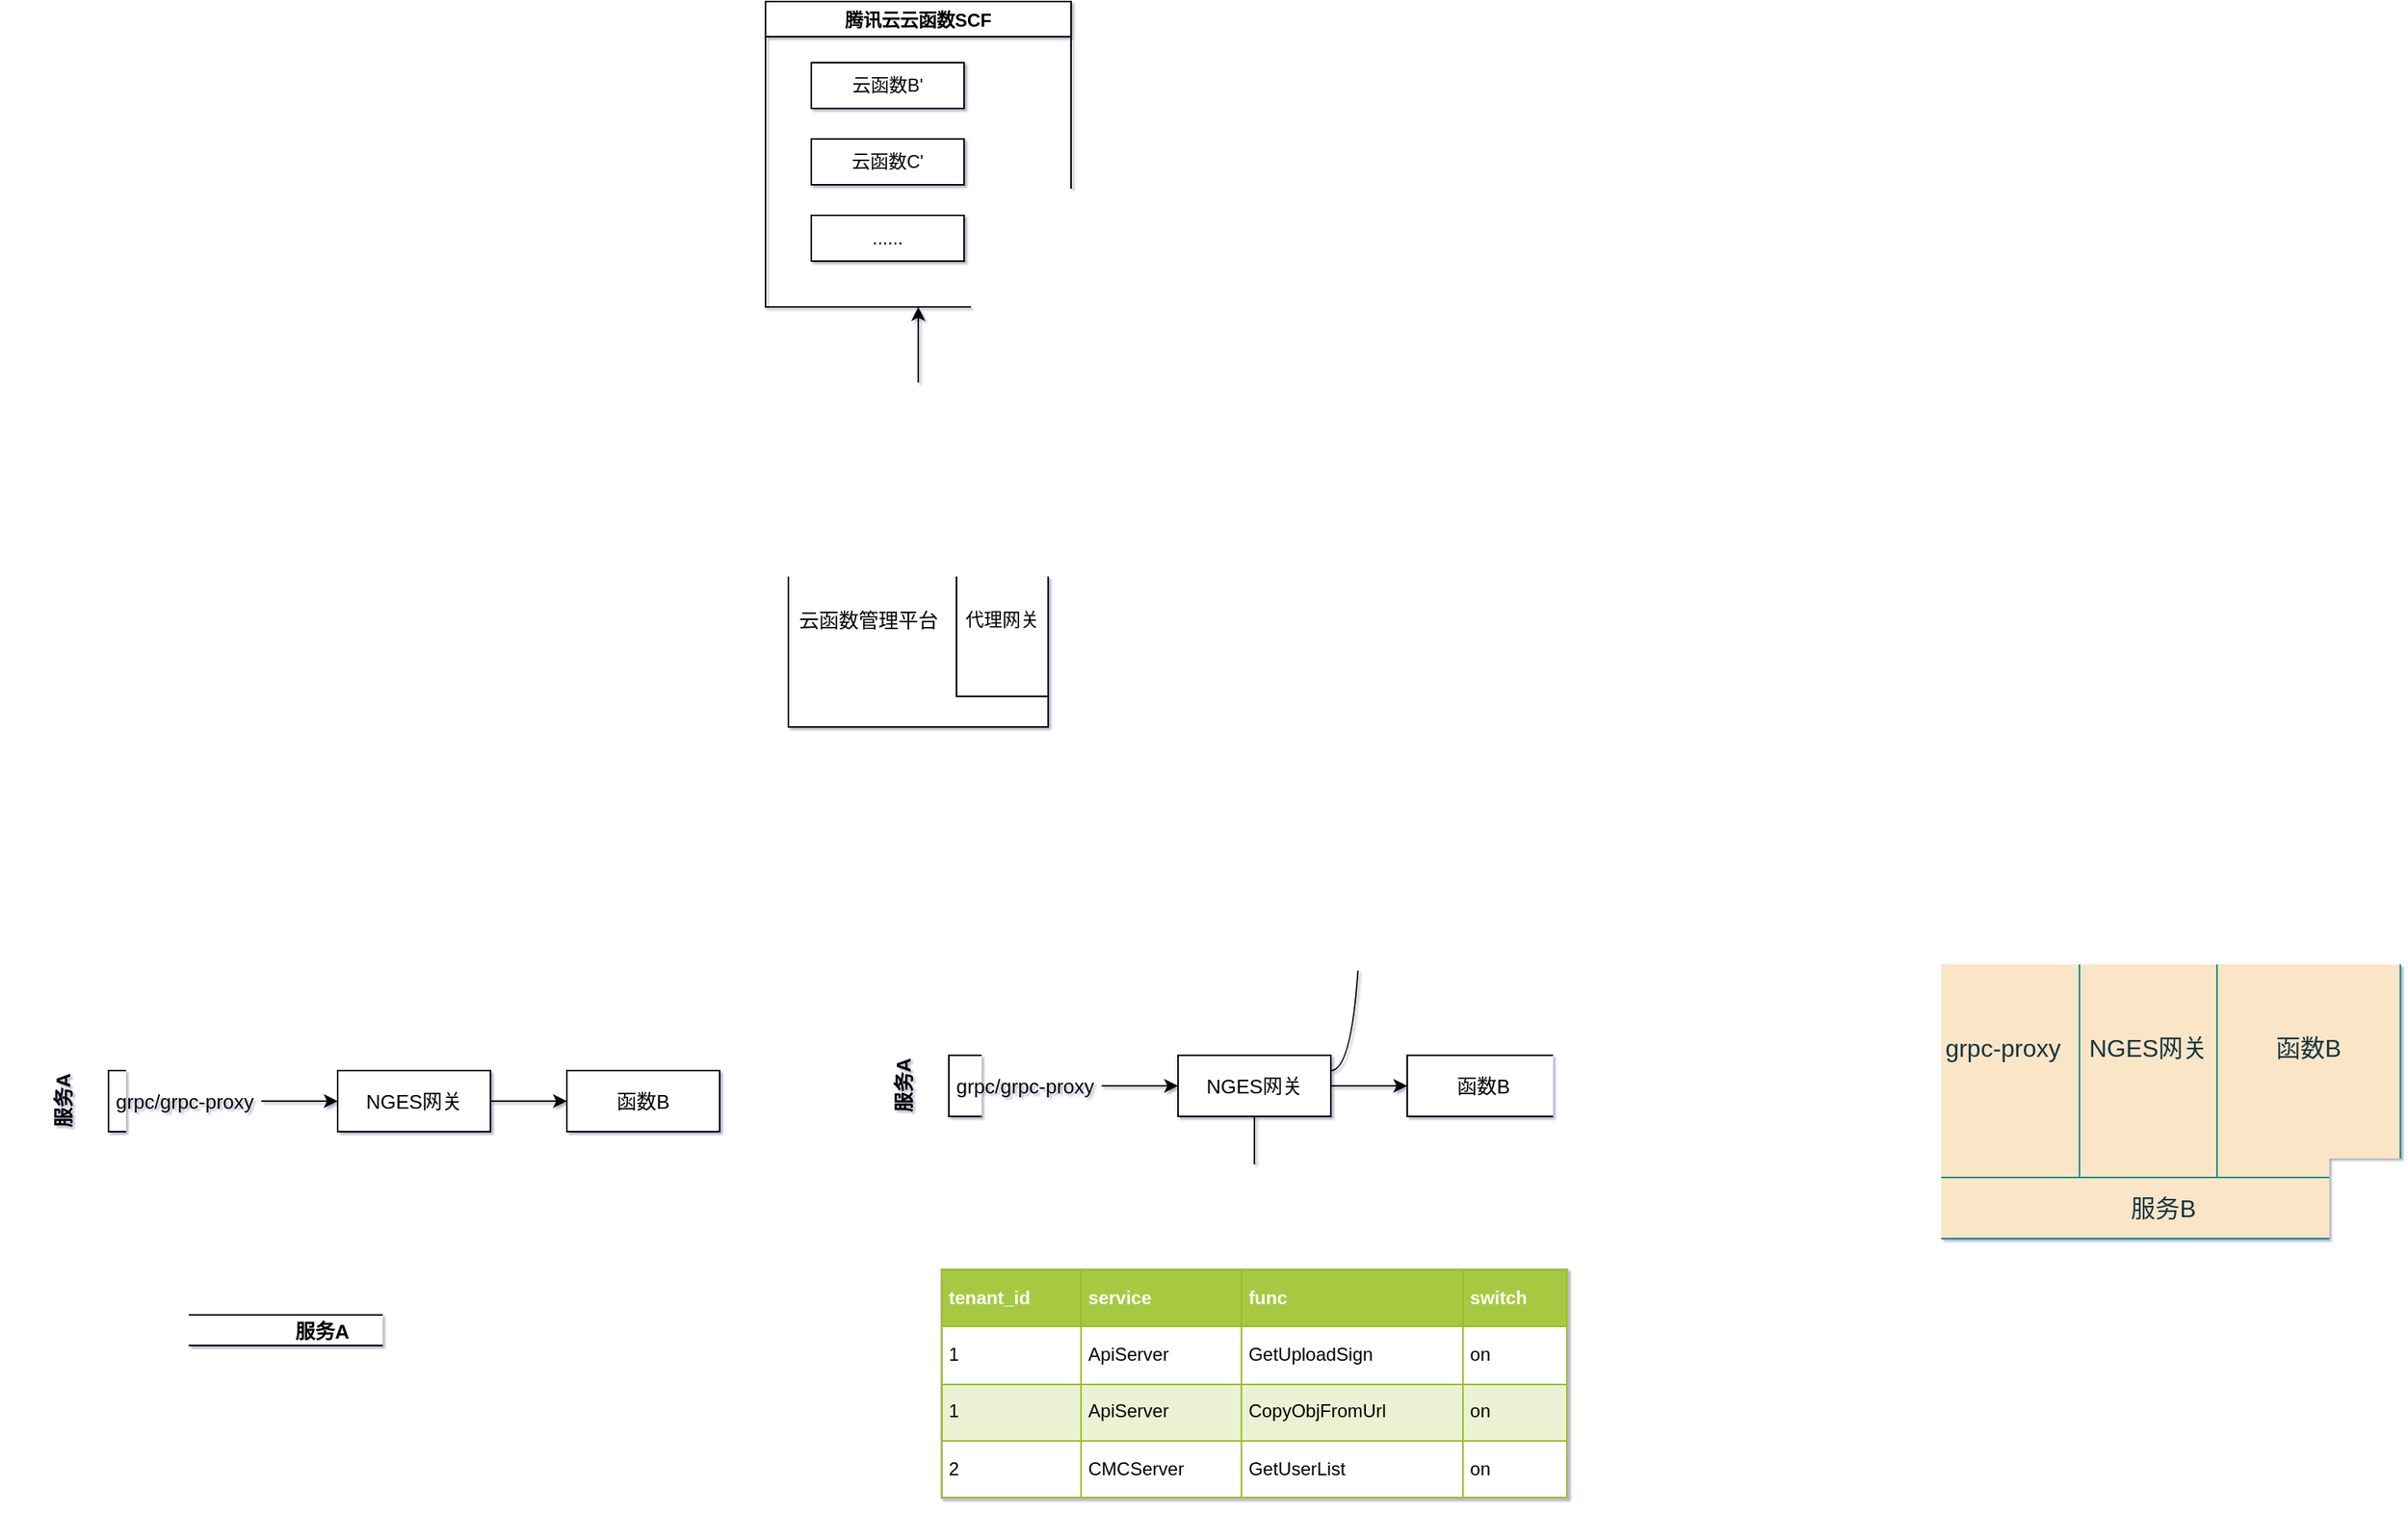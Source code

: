 <mxfile version="16.6.5" type="github" pages="2"><diagram id="JWkSaCIBXw_BbC1OM_UT" name="Page-1"><mxGraphModel dx="2241" dy="1960" grid="1" gridSize="10" guides="1" tooltips="1" connect="1" arrows="1" fold="1" page="1" pageScale="1" pageWidth="827" pageHeight="1169" background="none" math="0" shadow="1"><root><mxCell id="0"/><mxCell id="1" parent="0"/><mxCell id="WOfTd7x49Y4z2ZX9uUuh-47" value="NGES网关" style="rounded=0;whiteSpace=wrap;html=1;fontSize=16;fillColor=#FAE5C7;strokeColor=#0F8B8D;fontColor=#143642;" parent="1" vertex="1"><mxGeometry x="640" y="210" width="90" height="170" as="geometry"/></mxCell><mxCell id="WOfTd7x49Y4z2ZX9uUuh-49" value="函数B" style="rounded=0;whiteSpace=wrap;html=1;fontSize=16;fillColor=#FAE5C7;strokeColor=#0F8B8D;fontColor=#143642;" parent="1" vertex="1"><mxGeometry x="730" y="210" width="120" height="170" as="geometry"/></mxCell><mxCell id="WOfTd7x49Y4z2ZX9uUuh-50" value="&lt;font style=&quot;font-size: 16px;&quot;&gt;grpc-proxy&lt;/font&gt;" style="rounded=0;whiteSpace=wrap;html=1;fontSize=16;fillColor=#FAE5C7;strokeColor=#0F8B8D;fontColor=#143642;" parent="1" vertex="1"><mxGeometry x="540" y="210" width="100" height="170" as="geometry"/></mxCell><mxCell id="WOfTd7x49Y4z2ZX9uUuh-51" value="服务B" style="rounded=0;whiteSpace=wrap;html=1;fontSize=16;fillColor=#FAE5C7;strokeColor=#0F8B8D;fontColor=#143642;" parent="1" vertex="1"><mxGeometry x="540" y="380" width="310" height="40" as="geometry"/></mxCell><mxCell id="iRXNjvUi3MBMvU93vo_h-6" value="&lt;table border=&quot;1&quot; width=&quot;100%&quot; cellpadding=&quot;4&quot; style=&quot;width: 100% ; height: 100% ; border-collapse: collapse&quot;&gt;&lt;tbody&gt;&lt;tr style=&quot;background-color: #a7c942 ; color: #ffffff ; border: 1px solid #98bf21&quot;&gt;&lt;th align=&quot;left&quot;&gt;tenant_id&lt;/th&gt;&lt;th align=&quot;left&quot;&gt;service&lt;/th&gt;&lt;th align=&quot;left&quot;&gt;func&lt;/th&gt;&lt;td&gt;&lt;b&gt;switch&lt;/b&gt;&lt;/td&gt;&lt;/tr&gt;&lt;tr style=&quot;border: 1px solid #98bf21&quot;&gt;&lt;td&gt;1&lt;/td&gt;&lt;td&gt;ApiServer&lt;/td&gt;&lt;td&gt;GetUploadSign&lt;/td&gt;&lt;td&gt;on&lt;/td&gt;&lt;/tr&gt;&lt;tr style=&quot;background-color: #eaf2d3 ; border: 1px solid #98bf21&quot;&gt;&lt;td&gt;1&lt;/td&gt;&lt;td&gt;ApiServer&lt;/td&gt;&lt;td&gt;CopyObjFromUrl&lt;/td&gt;&lt;td&gt;on&lt;/td&gt;&lt;/tr&gt;&lt;tr style=&quot;border: 1px solid #98bf21&quot;&gt;&lt;td&gt;2&lt;/td&gt;&lt;td&gt;CMCServer&lt;/td&gt;&lt;td&gt;GetUserList&lt;/td&gt;&lt;td&gt;on&lt;/td&gt;&lt;/tr&gt;&lt;/tbody&gt;&lt;/table&gt;" style="text;html=1;strokeColor=#c0c0c0;fillColor=#ffffff;overflow=fill;rounded=0;" vertex="1" parent="1"><mxGeometry x="-105" y="440" width="410" height="150" as="geometry"/></mxCell><mxCell id="iunujhc7FzSde4rXXycM-4" value="腾讯云云函数SCF" style="swimlane;" vertex="1" parent="1"><mxGeometry x="-220" y="-390" width="200" height="200" as="geometry"/></mxCell><mxCell id="vGIEBXotECZqO61KSYqn-2" value="云函数B'" style="rounded=0;whiteSpace=wrap;html=1;" vertex="1" parent="iunujhc7FzSde4rXXycM-4"><mxGeometry x="30" y="40" width="100" height="30" as="geometry"/></mxCell><mxCell id="vGIEBXotECZqO61KSYqn-3" value="云函数C'" style="rounded=0;whiteSpace=wrap;html=1;" vertex="1" parent="iunujhc7FzSde4rXXycM-4"><mxGeometry x="30" y="90" width="100" height="30" as="geometry"/></mxCell><mxCell id="CI-CaPL5e1CaVvBG0xLu-1" value="......" style="rounded=0;whiteSpace=wrap;html=1;" vertex="1" parent="iunujhc7FzSde4rXXycM-4"><mxGeometry x="30" y="140" width="100" height="30" as="geometry"/></mxCell><mxCell id="4nFf4gU29LzjKQd6YoK--7" style="edgeStyle=orthogonalEdgeStyle;rounded=0;orthogonalLoop=1;jettySize=auto;html=1;exitX=0.5;exitY=0;exitDx=0;exitDy=0;entryX=0.5;entryY=1;entryDx=0;entryDy=0;fontSize=17;" edge="1" parent="1" source="CI-CaPL5e1CaVvBG0xLu-6" target="iunujhc7FzSde4rXXycM-4"><mxGeometry relative="1" as="geometry"/></mxCell><mxCell id="CI-CaPL5e1CaVvBG0xLu-6" value="" style="rounded=0;whiteSpace=wrap;html=1;" vertex="1" parent="1"><mxGeometry x="-205" y="-55" width="170" height="140" as="geometry"/></mxCell><mxCell id="CI-CaPL5e1CaVvBG0xLu-7" value="代理网关" style="rounded=0;whiteSpace=wrap;html=1;" vertex="1" parent="1"><mxGeometry x="-95" y="-35" width="60" height="100" as="geometry"/></mxCell><mxCell id="4nFf4gU29LzjKQd6YoK--5" value="&lt;font style=&quot;font-size: 13px&quot;&gt;云函数管理平台&lt;/font&gt;" style="text;html=1;strokeColor=none;fillColor=none;align=center;verticalAlign=middle;whiteSpace=wrap;rounded=0;" vertex="1" parent="1"><mxGeometry x="-210" y="-10" width="115" height="50" as="geometry"/></mxCell><mxCell id="4nFf4gU29LzjKQd6YoK--9" style="edgeStyle=orthogonalEdgeStyle;rounded=0;orthogonalLoop=1;jettySize=auto;html=1;exitX=0.5;exitY=1;exitDx=0;exitDy=0;fontSize=15;" edge="1" parent="1" source="CI-CaPL5e1CaVvBG0xLu-7" target="CI-CaPL5e1CaVvBG0xLu-7"><mxGeometry relative="1" as="geometry"/></mxCell><mxCell id="4nFf4gU29LzjKQd6YoK--19" value="服务A" style="swimlane;html=1;startSize=20;horizontal=0;childLayout=flowLayout;flowOrientation=west;resizable=0;interRankCellSpacing=50;containerType=tree;fontSize=13;" vertex="1" parent="1"><mxGeometry x="-140" y="280" width="460" height="80" as="geometry"/></mxCell><mxCell id="4nFf4gU29LzjKQd6YoK--20" value="grpc/grpc-proxy" style="whiteSpace=wrap;html=1;fontSize=13;" vertex="1" parent="4nFf4gU29LzjKQd6YoK--19"><mxGeometry x="40" y="20" width="100" height="40" as="geometry"/></mxCell><mxCell id="4nFf4gU29LzjKQd6YoK--23" value="NGES网关" style="whiteSpace=wrap;html=1;fontSize=13;" vertex="1" parent="4nFf4gU29LzjKQd6YoK--19"><mxGeometry x="190" y="20" width="100" height="40" as="geometry"/></mxCell><mxCell id="4nFf4gU29LzjKQd6YoK--24" value="" style="html=1;curved=1;rounded=0;noEdgeStyle=1;orthogonal=1;fontSize=13;" edge="1" parent="4nFf4gU29LzjKQd6YoK--19" source="4nFf4gU29LzjKQd6YoK--20" target="4nFf4gU29LzjKQd6YoK--23"><mxGeometry relative="1" as="geometry"><Array as="points"><mxPoint x="152" y="40"/><mxPoint x="178" y="40"/></Array></mxGeometry></mxCell><mxCell id="4nFf4gU29LzjKQd6YoK--25" value="函数B" style="whiteSpace=wrap;html=1;fontSize=13;" vertex="1" parent="4nFf4gU29LzjKQd6YoK--19"><mxGeometry x="340" y="20" width="100" height="40" as="geometry"/></mxCell><mxCell id="4nFf4gU29LzjKQd6YoK--27" value="" style="html=1;curved=1;rounded=0;noEdgeStyle=1;orthogonal=1;fontSize=13;" edge="1" parent="4nFf4gU29LzjKQd6YoK--19" source="4nFf4gU29LzjKQd6YoK--23" target="4nFf4gU29LzjKQd6YoK--25"><mxGeometry relative="1" as="geometry"><Array as="points"><mxPoint x="302" y="40"/><mxPoint x="328" y="40"/></Array></mxGeometry></mxCell><mxCell id="4nFf4gU29LzjKQd6YoK--35" style="edgeStyle=orthogonalEdgeStyle;curved=1;rounded=0;orthogonalLoop=1;jettySize=auto;html=1;exitX=1;exitY=0.25;exitDx=0;exitDy=0;entryX=1;entryY=0.5;entryDx=0;entryDy=0;fontSize=13;" edge="1" parent="1" source="4nFf4gU29LzjKQd6YoK--23" target="CI-CaPL5e1CaVvBG0xLu-7"><mxGeometry relative="1" as="geometry"/></mxCell><mxCell id="4nFf4gU29LzjKQd6YoK--37" style="edgeStyle=orthogonalEdgeStyle;rounded=0;orthogonalLoop=1;jettySize=auto;html=1;exitX=0.5;exitY=1;exitDx=0;exitDy=0;entryX=0.5;entryY=0;entryDx=0;entryDy=0;fontSize=13;" edge="1" parent="1" source="4nFf4gU29LzjKQd6YoK--23" target="iRXNjvUi3MBMvU93vo_h-6"><mxGeometry relative="1" as="geometry"/></mxCell><mxCell id="4nFf4gU29LzjKQd6YoK--43" value="服务A" style="swimlane;html=1;startSize=20;horizontal=0;childLayout=flowLayout;flowOrientation=west;resizable=0;interRankCellSpacing=50;containerType=tree;fontSize=13;" vertex="1" parent="1"><mxGeometry x="-690" y="290" width="460" height="80" as="geometry"/></mxCell><mxCell id="4nFf4gU29LzjKQd6YoK--44" value="grpc/grpc-proxy" style="whiteSpace=wrap;html=1;fontSize=13;" vertex="1" parent="4nFf4gU29LzjKQd6YoK--43"><mxGeometry x="40" y="20" width="100" height="40" as="geometry"/></mxCell><mxCell id="4nFf4gU29LzjKQd6YoK--45" value="NGES网关" style="whiteSpace=wrap;html=1;fontSize=13;" vertex="1" parent="4nFf4gU29LzjKQd6YoK--43"><mxGeometry x="190" y="20" width="100" height="40" as="geometry"/></mxCell><mxCell id="4nFf4gU29LzjKQd6YoK--46" value="" style="html=1;curved=1;rounded=0;noEdgeStyle=1;orthogonal=1;fontSize=13;" edge="1" parent="4nFf4gU29LzjKQd6YoK--43" source="4nFf4gU29LzjKQd6YoK--44" target="4nFf4gU29LzjKQd6YoK--45"><mxGeometry relative="1" as="geometry"><Array as="points"><mxPoint x="152" y="40"/><mxPoint x="178" y="40"/></Array></mxGeometry></mxCell><mxCell id="4nFf4gU29LzjKQd6YoK--47" value="函数B" style="whiteSpace=wrap;html=1;fontSize=13;" vertex="1" parent="4nFf4gU29LzjKQd6YoK--43"><mxGeometry x="340" y="20" width="100" height="40" as="geometry"/></mxCell><mxCell id="4nFf4gU29LzjKQd6YoK--48" value="" style="html=1;curved=1;rounded=0;noEdgeStyle=1;orthogonal=1;fontSize=13;" edge="1" parent="4nFf4gU29LzjKQd6YoK--43" source="4nFf4gU29LzjKQd6YoK--45" target="4nFf4gU29LzjKQd6YoK--47"><mxGeometry relative="1" as="geometry"><Array as="points"><mxPoint x="302" y="40"/><mxPoint x="328" y="40"/></Array></mxGeometry></mxCell><mxCell id="4nFf4gU29LzjKQd6YoK--49" value="服务A" style="swimlane;startSize=20;horizontal=1;containerType=tree;fontSize=13;" vertex="1" parent="1"><mxGeometry x="-720" y="470" width="420" height="126" as="geometry"/></mxCell><mxCell id="4nFf4gU29LzjKQd6YoK--60" value="" style="rounded=0;whiteSpace=wrap;html=1;fontSize=13;" vertex="1" parent="4nFf4gU29LzjKQd6YoK--49"><mxGeometry x="20" y="40" width="120" height="60" as="geometry"/></mxCell></root></mxGraphModel></diagram><diagram id="FJGrIBFXIrZjQzSwKuci" name="Page-2"><mxGraphModel dx="2241" dy="1913" grid="1" gridSize="10" guides="1" tooltips="1" connect="1" arrows="1" fold="1" page="1" pageScale="1" pageWidth="827" pageHeight="1169" math="0" shadow="0"><root><mxCell id="URROGnMtyPQ05QQZQxgK-0"/><mxCell id="URROGnMtyPQ05QQZQxgK-1" parent="URROGnMtyPQ05QQZQxgK-0"/><mxCell id="40BiTgnXR5nXwLaclg4I-0" value="腾讯云云函数SCF" style="swimlane;fillColor=#d5e8d4;strokeColor=#82b366;" parent="URROGnMtyPQ05QQZQxgK-1" vertex="1"><mxGeometry x="100" y="210" width="200" height="200" as="geometry"/></mxCell><mxCell id="40BiTgnXR5nXwLaclg4I-1" value="云函数1" style="rounded=0;whiteSpace=wrap;html=1;fillColor=#d5e8d4;strokeColor=#82b366;" parent="40BiTgnXR5nXwLaclg4I-0" vertex="1"><mxGeometry x="10" y="60" width="80" height="40" as="geometry"/></mxCell><mxCell id="40BiTgnXR5nXwLaclg4I-2" value="云函数2" style="rounded=0;whiteSpace=wrap;html=1;fillColor=#d5e8d4;strokeColor=#82b366;" parent="40BiTgnXR5nXwLaclg4I-0" vertex="1"><mxGeometry x="110" y="60" width="80" height="40" as="geometry"/></mxCell><mxCell id="40BiTgnXR5nXwLaclg4I-3" value="云函数3" style="rounded=0;whiteSpace=wrap;html=1;fillColor=#d5e8d4;strokeColor=#82b366;" parent="40BiTgnXR5nXwLaclg4I-0" vertex="1"><mxGeometry x="10" y="120" width="80" height="40" as="geometry"/></mxCell><mxCell id="40BiTgnXR5nXwLaclg4I-4" value="..." style="rounded=0;whiteSpace=wrap;html=1;fillColor=#d5e8d4;strokeColor=#82b366;" parent="40BiTgnXR5nXwLaclg4I-0" vertex="1"><mxGeometry x="110" y="120" width="80" height="40" as="geometry"/></mxCell><mxCell id="40BiTgnXR5nXwLaclg4I-5" value="OpenFaas" style="swimlane;fillColor=#d5e8d4;strokeColor=#82b366;" parent="URROGnMtyPQ05QQZQxgK-1" vertex="1"><mxGeometry x="340" y="210" width="200" height="200" as="geometry"/></mxCell><mxCell id="40BiTgnXR5nXwLaclg4I-6" value="云函数1" style="rounded=0;whiteSpace=wrap;html=1;fillColor=#d5e8d4;strokeColor=#82b366;" parent="40BiTgnXR5nXwLaclg4I-5" vertex="1"><mxGeometry x="10" y="60" width="80" height="40" as="geometry"/></mxCell><mxCell id="40BiTgnXR5nXwLaclg4I-7" value="云函数2" style="rounded=0;whiteSpace=wrap;html=1;fillColor=#d5e8d4;strokeColor=#82b366;" parent="40BiTgnXR5nXwLaclg4I-5" vertex="1"><mxGeometry x="110" y="60" width="80" height="40" as="geometry"/></mxCell><mxCell id="40BiTgnXR5nXwLaclg4I-8" value="云函数3" style="rounded=0;whiteSpace=wrap;html=1;fillColor=#d5e8d4;strokeColor=#82b366;" parent="40BiTgnXR5nXwLaclg4I-5" vertex="1"><mxGeometry x="10" y="120" width="80" height="40" as="geometry"/></mxCell><mxCell id="40BiTgnXR5nXwLaclg4I-9" value="..." style="rounded=0;whiteSpace=wrap;html=1;fillColor=#d5e8d4;strokeColor=#82b366;" parent="40BiTgnXR5nXwLaclg4I-5" vertex="1"><mxGeometry x="110" y="120" width="80" height="40" as="geometry"/></mxCell><mxCell id="40BiTgnXR5nXwLaclg4I-10" style="edgeStyle=orthogonalEdgeStyle;rounded=0;orthogonalLoop=1;jettySize=auto;html=1;exitX=0.5;exitY=1;exitDx=0;exitDy=0;entryX=0.5;entryY=0;entryDx=0;entryDy=0;" parent="URROGnMtyPQ05QQZQxgK-1" source="40BiTgnXR5nXwLaclg4I-13" target="40BiTgnXR5nXwLaclg4I-0" edge="1"><mxGeometry relative="1" as="geometry"/></mxCell><mxCell id="40BiTgnXR5nXwLaclg4I-11" style="edgeStyle=orthogonalEdgeStyle;rounded=0;orthogonalLoop=1;jettySize=auto;html=1;exitX=0.5;exitY=1;exitDx=0;exitDy=0;" parent="URROGnMtyPQ05QQZQxgK-1" source="40BiTgnXR5nXwLaclg4I-13" target="40BiTgnXR5nXwLaclg4I-5" edge="1"><mxGeometry relative="1" as="geometry"/></mxCell><mxCell id="40BiTgnXR5nXwLaclg4I-12" value="根据云函数类型转发" style="edgeLabel;html=1;align=center;verticalAlign=middle;resizable=0;points=[];" parent="40BiTgnXR5nXwLaclg4I-11" vertex="1" connectable="0"><mxGeometry x="-0.777" y="-1" relative="1" as="geometry"><mxPoint x="56" as="offset"/></mxGeometry></mxCell><mxCell id="40BiTgnXR5nXwLaclg4I-13" value="云函数网关" style="rounded=0;whiteSpace=wrap;html=1;fillColor=#d5e8d4;strokeColor=#82b366;" parent="URROGnMtyPQ05QQZQxgK-1" vertex="1"><mxGeometry x="220" y="50" width="210" height="60" as="geometry"/></mxCell><mxCell id="40BiTgnXR5nXwLaclg4I-14" style="edgeStyle=orthogonalEdgeStyle;rounded=0;orthogonalLoop=1;jettySize=auto;html=1;exitX=0.5;exitY=1;exitDx=0;exitDy=0;entryX=0.5;entryY=0;entryDx=0;entryDy=0;" parent="URROGnMtyPQ05QQZQxgK-1" source="40BiTgnXR5nXwLaclg4I-16" target="40BiTgnXR5nXwLaclg4I-13" edge="1"><mxGeometry relative="1" as="geometry"/></mxCell><mxCell id="40BiTgnXR5nXwLaclg4I-15" value="根据租户+接口配置转发" style="edgeLabel;html=1;align=center;verticalAlign=middle;resizable=0;points=[];" parent="40BiTgnXR5nXwLaclg4I-14" vertex="1" connectable="0"><mxGeometry x="-0.2" relative="1" as="geometry"><mxPoint x="65" y="6" as="offset"/></mxGeometry></mxCell><mxCell id="40BiTgnXR5nXwLaclg4I-16" value="NGES网关" style="rounded=0;whiteSpace=wrap;html=1;fillColor=#dae8fc;strokeColor=#6c8ebf;" parent="URROGnMtyPQ05QQZQxgK-1" vertex="1"><mxGeometry x="220" y="-70" width="210" height="60" as="geometry"/></mxCell><mxCell id="40BiTgnXR5nXwLaclg4I-17" style="edgeStyle=orthogonalEdgeStyle;rounded=0;orthogonalLoop=1;jettySize=auto;html=1;exitX=0.5;exitY=0.5;exitDx=0;exitDy=0;exitPerimeter=0;" parent="URROGnMtyPQ05QQZQxgK-1" source="40BiTgnXR5nXwLaclg4I-19" target="40BiTgnXR5nXwLaclg4I-16" edge="1"><mxGeometry relative="1" as="geometry"/></mxCell><mxCell id="40BiTgnXR5nXwLaclg4I-18" value="" style="edgeStyle=orthogonalEdgeStyle;rounded=0;orthogonalLoop=1;jettySize=auto;html=1;" parent="URROGnMtyPQ05QQZQxgK-1" source="40BiTgnXR5nXwLaclg4I-19" target="40BiTgnXR5nXwLaclg4I-16" edge="1"><mxGeometry relative="1" as="geometry"/></mxCell><mxCell id="40BiTgnXR5nXwLaclg4I-19" value="用户" style="shape=umlActor;verticalLabelPosition=bottom;verticalAlign=top;html=1;outlineConnect=0;" parent="URROGnMtyPQ05QQZQxgK-1" vertex="1"><mxGeometry x="310" y="-200" width="30" height="60" as="geometry"/></mxCell><mxCell id="40BiTgnXR5nXwLaclg4I-20" value="" style="endArrow=none;dashed=1;html=1;" parent="URROGnMtyPQ05QQZQxgK-1" edge="1"><mxGeometry width="50" height="50" relative="1" as="geometry"><mxPoint x="60" y="430" as="sourcePoint"/><mxPoint x="60" y="-220" as="targetPoint"/></mxGeometry></mxCell><mxCell id="40BiTgnXR5nXwLaclg4I-21" style="edgeStyle=orthogonalEdgeStyle;rounded=0;orthogonalLoop=1;jettySize=auto;html=1;exitX=0.5;exitY=1;exitDx=0;exitDy=0;" parent="URROGnMtyPQ05QQZQxgK-1" source="40BiTgnXR5nXwLaclg4I-23" target="40BiTgnXR5nXwLaclg4I-33" edge="1"><mxGeometry relative="1" as="geometry"/></mxCell><mxCell id="40BiTgnXR5nXwLaclg4I-22" value="代码拉取、提交和部署" style="edgeLabel;html=1;align=center;verticalAlign=middle;resizable=0;points=[];" parent="40BiTgnXR5nXwLaclg4I-21" vertex="1" connectable="0"><mxGeometry x="-0.778" y="1" relative="1" as="geometry"><mxPoint x="73" as="offset"/></mxGeometry></mxCell><mxCell id="40BiTgnXR5nXwLaclg4I-23" value="faas-cli" style="rounded=0;whiteSpace=wrap;html=1;fillColor=#d5e8d4;strokeColor=#82b366;" parent="URROGnMtyPQ05QQZQxgK-1" vertex="1"><mxGeometry x="-260" y="-60" width="130" height="60" as="geometry"/></mxCell><mxCell id="40BiTgnXR5nXwLaclg4I-24" style="edgeStyle=orthogonalEdgeStyle;rounded=0;orthogonalLoop=1;jettySize=auto;html=1;exitX=0.5;exitY=1;exitDx=0;exitDy=0;entryX=0.5;entryY=0;entryDx=0;entryDy=0;" parent="URROGnMtyPQ05QQZQxgK-1" source="40BiTgnXR5nXwLaclg4I-25" target="40BiTgnXR5nXwLaclg4I-33" edge="1"><mxGeometry relative="1" as="geometry"/></mxCell><mxCell id="40BiTgnXR5nXwLaclg4I-25" value="vscode插件" style="rounded=0;whiteSpace=wrap;html=1;fillColor=#d5e8d4;strokeColor=#82b366;" parent="URROGnMtyPQ05QQZQxgK-1" vertex="1"><mxGeometry x="-110" y="-60" width="130" height="60" as="geometry"/></mxCell><mxCell id="40BiTgnXR5nXwLaclg4I-26" style="edgeStyle=orthogonalEdgeStyle;rounded=0;orthogonalLoop=1;jettySize=auto;html=1;exitX=0.5;exitY=0.5;exitDx=0;exitDy=0;exitPerimeter=0;" parent="URROGnMtyPQ05QQZQxgK-1" source="40BiTgnXR5nXwLaclg4I-28" target="40BiTgnXR5nXwLaclg4I-25" edge="1"><mxGeometry relative="1" as="geometry"/></mxCell><mxCell id="40BiTgnXR5nXwLaclg4I-27" style="edgeStyle=orthogonalEdgeStyle;rounded=0;orthogonalLoop=1;jettySize=auto;html=1;exitX=0.5;exitY=0.5;exitDx=0;exitDy=0;exitPerimeter=0;entryX=0.5;entryY=0;entryDx=0;entryDy=0;" parent="URROGnMtyPQ05QQZQxgK-1" source="40BiTgnXR5nXwLaclg4I-28" target="40BiTgnXR5nXwLaclg4I-23" edge="1"><mxGeometry relative="1" as="geometry"/></mxCell><mxCell id="40BiTgnXR5nXwLaclg4I-28" value="开发者" style="shape=umlActor;verticalLabelPosition=bottom;verticalAlign=top;html=1;outlineConnect=0;" parent="URROGnMtyPQ05QQZQxgK-1" vertex="1"><mxGeometry x="-136" y="-180" width="30" height="60" as="geometry"/></mxCell><mxCell id="40BiTgnXR5nXwLaclg4I-29" style="edgeStyle=orthogonalEdgeStyle;rounded=0;orthogonalLoop=1;jettySize=auto;html=1;exitX=0.5;exitY=1;exitDx=0;exitDy=0;" parent="URROGnMtyPQ05QQZQxgK-1" source="40BiTgnXR5nXwLaclg4I-33" target="40BiTgnXR5nXwLaclg4I-38" edge="1"><mxGeometry relative="1" as="geometry"/></mxCell><mxCell id="40BiTgnXR5nXwLaclg4I-30" value="代码版本管理" style="edgeLabel;html=1;align=center;verticalAlign=middle;resizable=0;points=[];" parent="40BiTgnXR5nXwLaclg4I-29" vertex="1" connectable="0"><mxGeometry x="0.708" y="2" relative="1" as="geometry"><mxPoint x="-47" as="offset"/></mxGeometry></mxCell><mxCell id="40BiTgnXR5nXwLaclg4I-31" style="edgeStyle=orthogonalEdgeStyle;rounded=0;orthogonalLoop=1;jettySize=auto;html=1;exitX=0.5;exitY=1;exitDx=0;exitDy=0;" parent="URROGnMtyPQ05QQZQxgK-1" source="40BiTgnXR5nXwLaclg4I-33" target="40BiTgnXR5nXwLaclg4I-42" edge="1"><mxGeometry relative="1" as="geometry"/></mxCell><mxCell id="40BiTgnXR5nXwLaclg4I-32" style="edgeStyle=orthogonalEdgeStyle;rounded=0;orthogonalLoop=1;jettySize=auto;html=1;exitX=0.5;exitY=1;exitDx=0;exitDy=0;entryX=0.5;entryY=0;entryDx=0;entryDy=0;" parent="URROGnMtyPQ05QQZQxgK-1" source="40BiTgnXR5nXwLaclg4I-33" target="40BiTgnXR5nXwLaclg4I-49" edge="1"><mxGeometry relative="1" as="geometry"/></mxCell><mxCell id="40BiTgnXR5nXwLaclg4I-33" value="管理端" style="rounded=0;whiteSpace=wrap;html=1;fillColor=#d5e8d4;strokeColor=#82b366;" parent="URROGnMtyPQ05QQZQxgK-1" vertex="1"><mxGeometry x="-226" y="70" width="210" height="60" as="geometry"/></mxCell><mxCell id="40BiTgnXR5nXwLaclg4I-34" style="edgeStyle=orthogonalEdgeStyle;rounded=0;orthogonalLoop=1;jettySize=auto;html=1;exitX=0.5;exitY=0.5;exitDx=0;exitDy=0;exitPerimeter=0;entryX=0;entryY=0.5;entryDx=0;entryDy=0;" parent="URROGnMtyPQ05QQZQxgK-1" source="40BiTgnXR5nXwLaclg4I-35" target="40BiTgnXR5nXwLaclg4I-33" edge="1"><mxGeometry relative="1" as="geometry"/></mxCell><mxCell id="40BiTgnXR5nXwLaclg4I-35" value="管理员" style="shape=umlActor;verticalLabelPosition=bottom;verticalAlign=top;html=1;outlineConnect=0;" parent="URROGnMtyPQ05QQZQxgK-1" vertex="1"><mxGeometry x="-390" y="70" width="30" height="60" as="geometry"/></mxCell><mxCell id="40BiTgnXR5nXwLaclg4I-36" style="edgeStyle=orthogonalEdgeStyle;rounded=0;orthogonalLoop=1;jettySize=auto;html=1;exitX=0.5;exitY=1;exitDx=0;exitDy=0;entryX=0.5;entryY=0;entryDx=0;entryDy=0;entryPerimeter=0;" parent="URROGnMtyPQ05QQZQxgK-1" source="40BiTgnXR5nXwLaclg4I-38" target="40BiTgnXR5nXwLaclg4I-39" edge="1"><mxGeometry relative="1" as="geometry"/></mxCell><mxCell id="40BiTgnXR5nXwLaclg4I-37" value="代码备份、扫描" style="edgeLabel;html=1;align=center;verticalAlign=middle;resizable=0;points=[];" parent="40BiTgnXR5nXwLaclg4I-36" vertex="1" connectable="0"><mxGeometry x="0.167" relative="1" as="geometry"><mxPoint x="-51" as="offset"/></mxGeometry></mxCell><mxCell id="40BiTgnXR5nXwLaclg4I-38" value="七彩石" style="rounded=0;whiteSpace=wrap;html=1;" parent="URROGnMtyPQ05QQZQxgK-1" vertex="1"><mxGeometry x="-260" y="200" width="130" height="60" as="geometry"/></mxCell><mxCell id="40BiTgnXR5nXwLaclg4I-39" value="工蜂" style="verticalLabelPosition=bottom;html=1;verticalAlign=top;align=center;strokeColor=none;fillColor=#00BEF2;shape=mxgraph.azure.git_repository;" parent="URROGnMtyPQ05QQZQxgK-1" vertex="1"><mxGeometry x="-220" y="320" width="50" height="50" as="geometry"/></mxCell><mxCell id="40BiTgnXR5nXwLaclg4I-40" style="edgeStyle=orthogonalEdgeStyle;rounded=0;orthogonalLoop=1;jettySize=auto;html=1;exitX=0.5;exitY=1;exitDx=0;exitDy=0;entryX=0.5;entryY=1;entryDx=0;entryDy=0;" parent="URROGnMtyPQ05QQZQxgK-1" source="40BiTgnXR5nXwLaclg4I-42" target="40BiTgnXR5nXwLaclg4I-0" edge="1"><mxGeometry relative="1" as="geometry"/></mxCell><mxCell id="40BiTgnXR5nXwLaclg4I-41" style="edgeStyle=orthogonalEdgeStyle;rounded=0;orthogonalLoop=1;jettySize=auto;html=1;exitX=0.5;exitY=1;exitDx=0;exitDy=0;entryX=0.5;entryY=1;entryDx=0;entryDy=0;" parent="URROGnMtyPQ05QQZQxgK-1" source="40BiTgnXR5nXwLaclg4I-42" target="40BiTgnXR5nXwLaclg4I-5" edge="1"><mxGeometry relative="1" as="geometry"/></mxCell><mxCell id="40BiTgnXR5nXwLaclg4I-42" value="CODING" style="rounded=0;whiteSpace=wrap;html=1;" parent="URROGnMtyPQ05QQZQxgK-1" vertex="1"><mxGeometry x="-110" y="200" width="130" height="60" as="geometry"/></mxCell><mxCell id="40BiTgnXR5nXwLaclg4I-43" value="" style="rounded=0;whiteSpace=wrap;html=1;fillColor=#dae8fc;strokeColor=#6c8ebf;" parent="URROGnMtyPQ05QQZQxgK-1" vertex="1"><mxGeometry x="-430" y="380" width="50" height="20" as="geometry"/></mxCell><mxCell id="40BiTgnXR5nXwLaclg4I-44" value="NGES模块" style="edgeLabel;html=1;align=left;verticalAlign=middle;resizable=0;points=[];" parent="URROGnMtyPQ05QQZQxgK-1" vertex="1" connectable="0"><mxGeometry x="-370" y="390" as="geometry"/></mxCell><mxCell id="40BiTgnXR5nXwLaclg4I-45" value="" style="rounded=0;whiteSpace=wrap;html=1;fillColor=#d5e8d4;strokeColor=#82b366;" parent="URROGnMtyPQ05QQZQxgK-1" vertex="1"><mxGeometry x="-430" y="350" width="50" height="20" as="geometry"/></mxCell><mxCell id="40BiTgnXR5nXwLaclg4I-46" value="重楼云函数模块" style="edgeLabel;html=1;align=left;verticalAlign=middle;resizable=0;points=[];" parent="URROGnMtyPQ05QQZQxgK-1" vertex="1" connectable="0"><mxGeometry x="-370" y="360" as="geometry"/></mxCell><mxCell id="40BiTgnXR5nXwLaclg4I-47" value="" style="rounded=0;whiteSpace=wrap;html=1;" parent="URROGnMtyPQ05QQZQxgK-1" vertex="1"><mxGeometry x="-430" y="410" width="50" height="20" as="geometry"/></mxCell><mxCell id="40BiTgnXR5nXwLaclg4I-48" value="外部系统" style="edgeLabel;html=1;align=left;verticalAlign=middle;resizable=0;points=[];" parent="URROGnMtyPQ05QQZQxgK-1" vertex="1" connectable="0"><mxGeometry x="-370" y="420" as="geometry"/></mxCell><mxCell id="40BiTgnXR5nXwLaclg4I-49" value="盘古权限系统" style="rounded=0;whiteSpace=wrap;html=1;" parent="URROGnMtyPQ05QQZQxgK-1" vertex="1"><mxGeometry x="-410" y="200" width="130" height="60" as="geometry"/></mxCell><mxCell id="40BiTgnXR5nXwLaclg4I-50" value="权限控制" style="edgeLabel;html=1;align=center;verticalAlign=middle;resizable=0;points=[];" parent="URROGnMtyPQ05QQZQxgK-1" vertex="1" connectable="0"><mxGeometry x="-375" y="180" as="geometry"/></mxCell></root></mxGraphModel></diagram></mxfile>